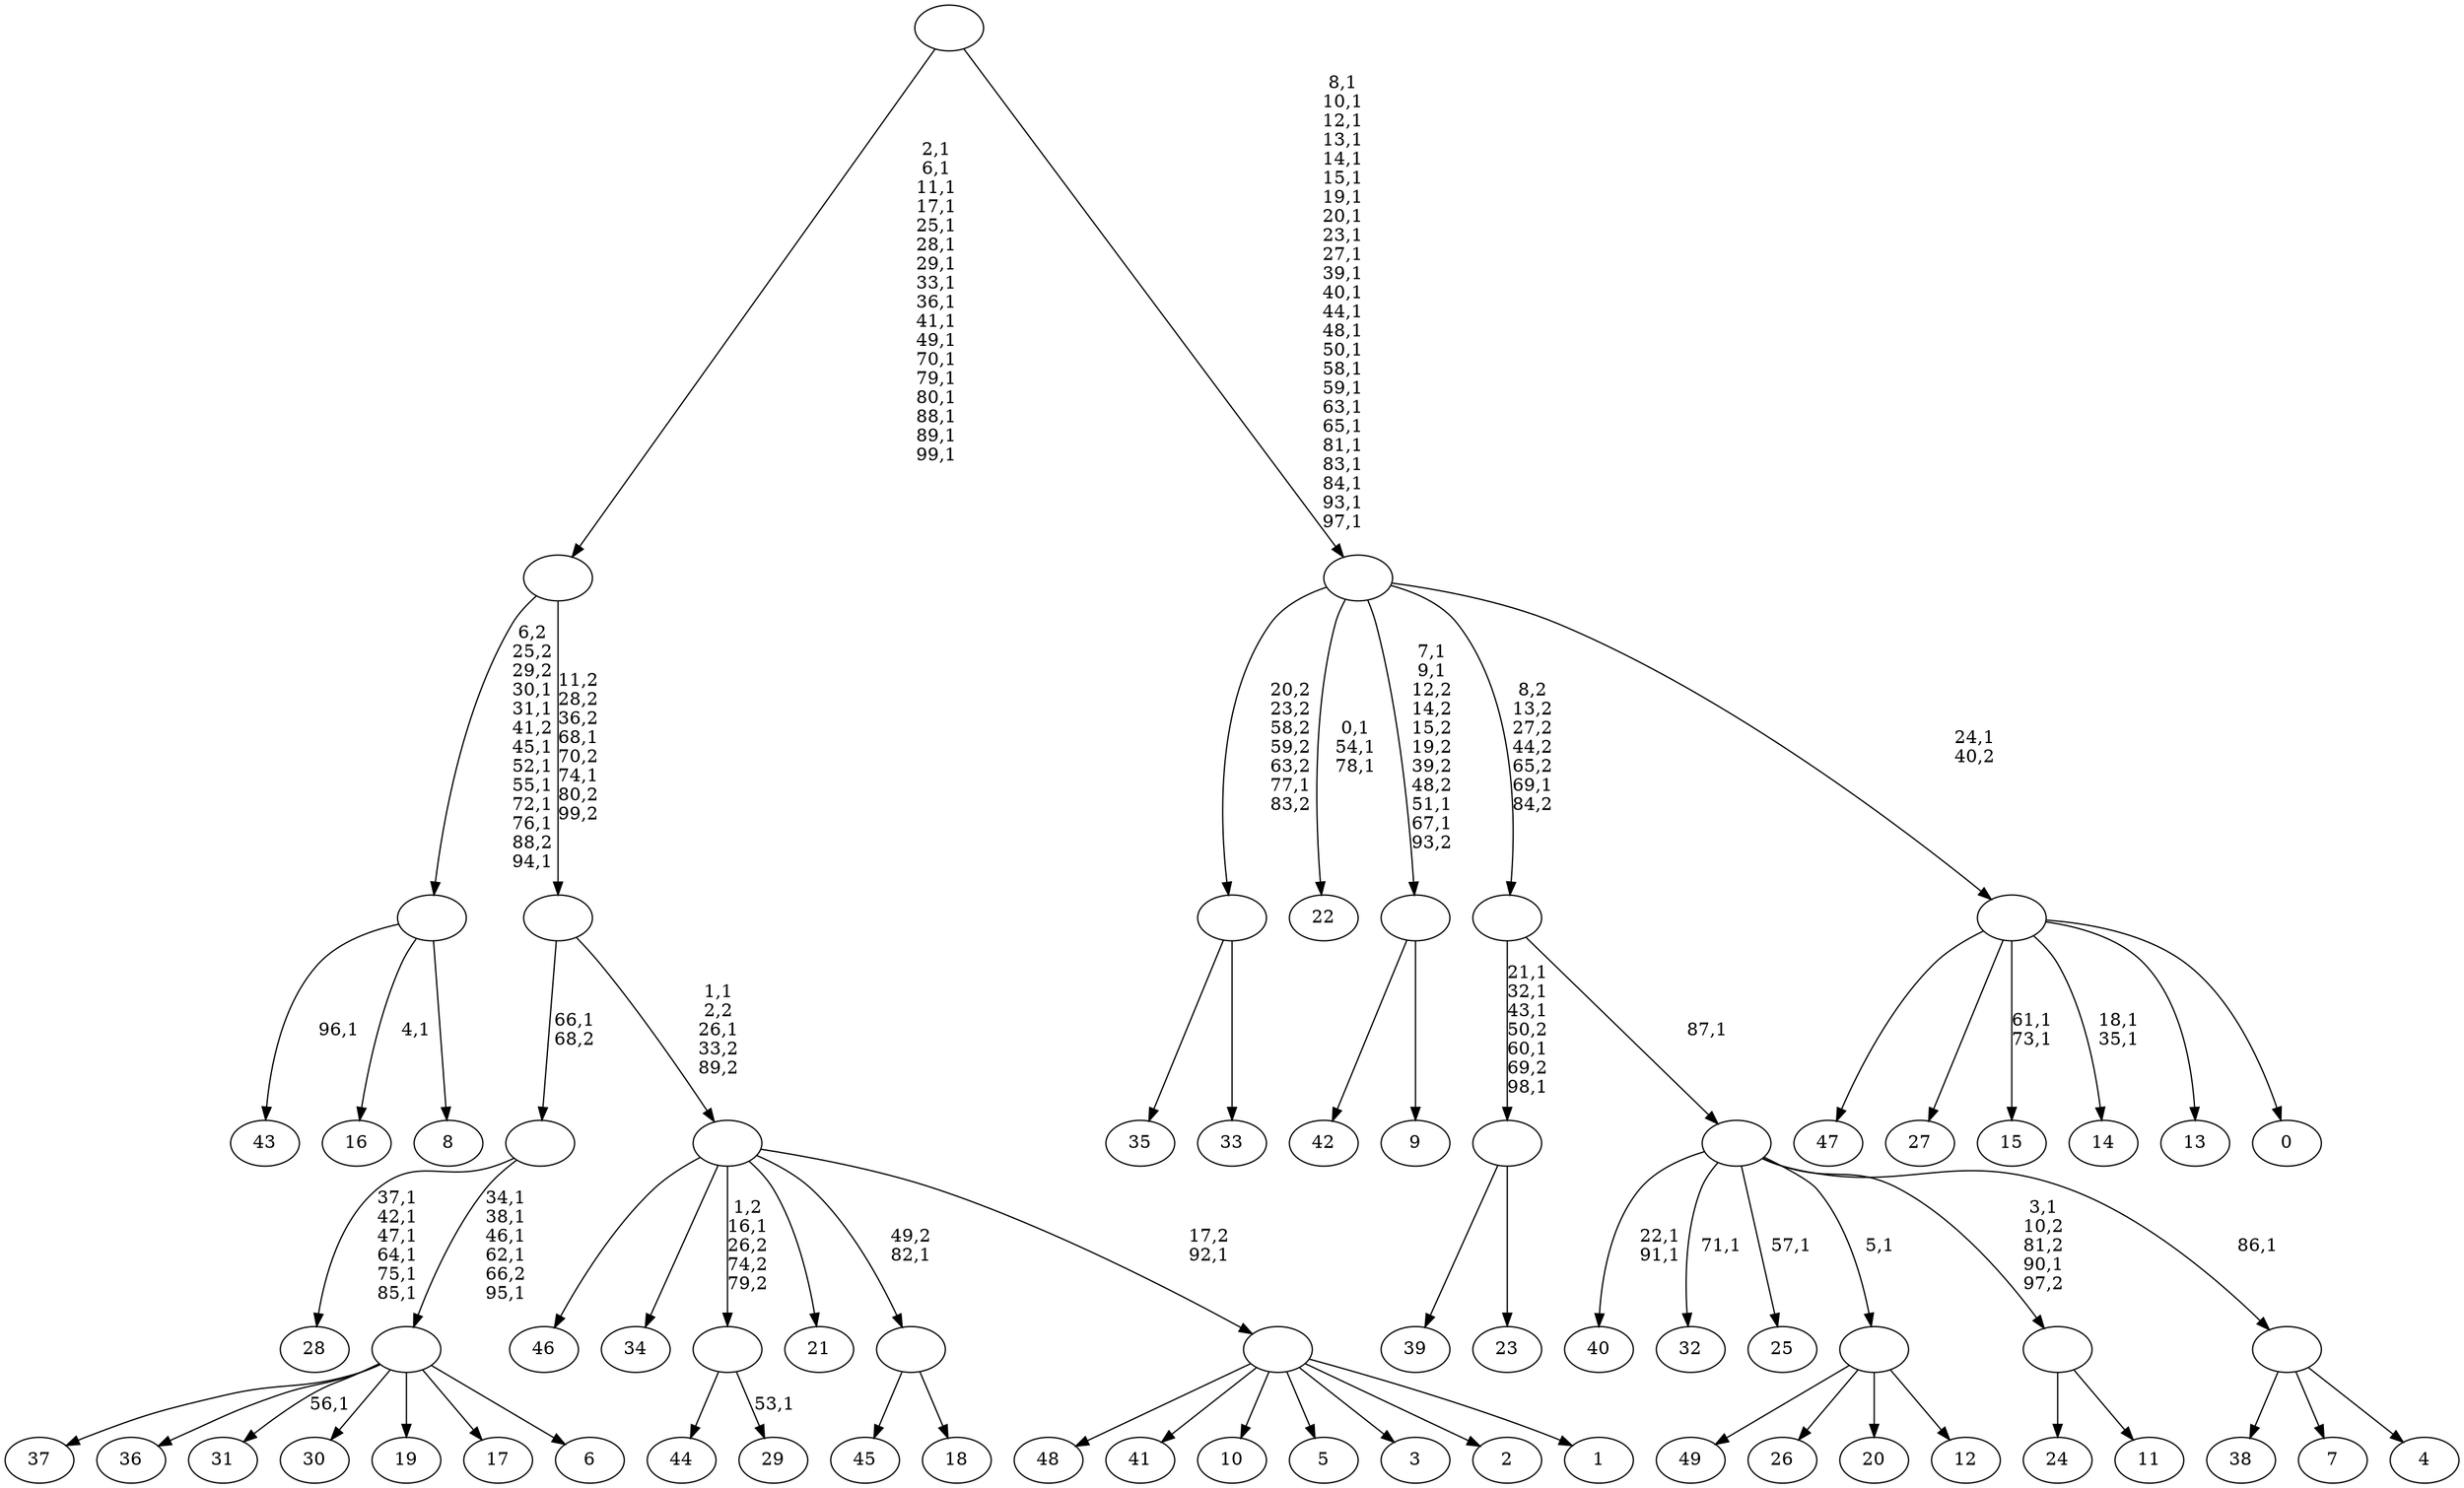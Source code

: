 digraph T {
	150 [label="49"]
	149 [label="48"]
	148 [label="47"]
	147 [label="46"]
	146 [label="45"]
	145 [label="44"]
	144 [label="43"]
	142 [label="42"]
	141 [label="41"]
	140 [label="40"]
	137 [label="39"]
	136 [label="38"]
	135 [label="37"]
	134 [label="36"]
	133 [label="35"]
	132 [label="34"]
	131 [label="33"]
	130 [label=""]
	129 [label="32"]
	127 [label="31"]
	125 [label="30"]
	124 [label="29"]
	122 [label=""]
	121 [label="28"]
	114 [label="27"]
	113 [label="26"]
	112 [label="25"]
	110 [label="24"]
	109 [label="23"]
	108 [label=""]
	103 [label="22"]
	99 [label="21"]
	98 [label="20"]
	97 [label="19"]
	96 [label="18"]
	95 [label=""]
	94 [label="17"]
	93 [label="16"]
	91 [label="15"]
	88 [label="14"]
	85 [label="13"]
	84 [label="12"]
	83 [label=""]
	82 [label="11"]
	81 [label=""]
	79 [label="10"]
	78 [label="9"]
	77 [label=""]
	73 [label="8"]
	72 [label=""]
	64 [label="7"]
	63 [label="6"]
	62 [label=""]
	57 [label=""]
	56 [label="5"]
	55 [label="4"]
	54 [label=""]
	53 [label=""]
	52 [label=""]
	51 [label="3"]
	50 [label="2"]
	49 [label="1"]
	48 [label=""]
	47 [label=""]
	45 [label=""]
	43 [label=""]
	26 [label="0"]
	25 [label=""]
	24 [label=""]
	0 [label=""]
	130 -> 133 [label=""]
	130 -> 131 [label=""]
	122 -> 124 [label="53,1"]
	122 -> 145 [label=""]
	108 -> 137 [label=""]
	108 -> 109 [label=""]
	95 -> 146 [label=""]
	95 -> 96 [label=""]
	83 -> 150 [label=""]
	83 -> 113 [label=""]
	83 -> 98 [label=""]
	83 -> 84 [label=""]
	81 -> 110 [label=""]
	81 -> 82 [label=""]
	77 -> 142 [label=""]
	77 -> 78 [label=""]
	72 -> 93 [label="4,1"]
	72 -> 144 [label="96,1"]
	72 -> 73 [label=""]
	62 -> 127 [label="56,1"]
	62 -> 135 [label=""]
	62 -> 134 [label=""]
	62 -> 125 [label=""]
	62 -> 97 [label=""]
	62 -> 94 [label=""]
	62 -> 63 [label=""]
	57 -> 62 [label="34,1\n38,1\n46,1\n62,1\n66,2\n95,1"]
	57 -> 121 [label="37,1\n42,1\n47,1\n64,1\n75,1\n85,1"]
	54 -> 136 [label=""]
	54 -> 64 [label=""]
	54 -> 55 [label=""]
	53 -> 81 [label="3,1\n10,2\n81,2\n90,1\n97,2"]
	53 -> 112 [label="57,1"]
	53 -> 129 [label="71,1"]
	53 -> 140 [label="22,1\n91,1"]
	53 -> 83 [label="5,1"]
	53 -> 54 [label="86,1"]
	52 -> 108 [label="21,1\n32,1\n43,1\n50,2\n60,1\n69,2\n98,1"]
	52 -> 53 [label="87,1"]
	48 -> 149 [label=""]
	48 -> 141 [label=""]
	48 -> 79 [label=""]
	48 -> 56 [label=""]
	48 -> 51 [label=""]
	48 -> 50 [label=""]
	48 -> 49 [label=""]
	47 -> 147 [label=""]
	47 -> 132 [label=""]
	47 -> 122 [label="1,2\n16,1\n26,2\n74,2\n79,2"]
	47 -> 99 [label=""]
	47 -> 95 [label="49,2\n82,1"]
	47 -> 48 [label="17,2\n92,1"]
	45 -> 47 [label="1,1\n2,2\n26,1\n33,2\n89,2"]
	45 -> 57 [label="66,1\n68,2"]
	43 -> 45 [label="11,2\n28,2\n36,2\n68,1\n70,2\n74,1\n80,2\n99,2"]
	43 -> 72 [label="6,2\n25,2\n29,2\n30,1\n31,1\n41,2\n45,1\n52,1\n55,1\n72,1\n76,1\n88,2\n94,1"]
	25 -> 88 [label="18,1\n35,1"]
	25 -> 91 [label="61,1\n73,1"]
	25 -> 148 [label=""]
	25 -> 114 [label=""]
	25 -> 85 [label=""]
	25 -> 26 [label=""]
	24 -> 77 [label="7,1\n9,1\n12,2\n14,2\n15,2\n19,2\n39,2\n48,2\n51,1\n67,1\n93,2"]
	24 -> 103 [label="0,1\n54,1\n78,1"]
	24 -> 130 [label="20,2\n23,2\n58,2\n59,2\n63,2\n77,1\n83,2"]
	24 -> 52 [label="8,2\n13,2\n27,2\n44,2\n65,2\n69,1\n84,2"]
	24 -> 25 [label="24,1\n40,2"]
	0 -> 24 [label="8,1\n10,1\n12,1\n13,1\n14,1\n15,1\n19,1\n20,1\n23,1\n27,1\n39,1\n40,1\n44,1\n48,1\n50,1\n58,1\n59,1\n63,1\n65,1\n81,1\n83,1\n84,1\n93,1\n97,1"]
	0 -> 43 [label="2,1\n6,1\n11,1\n17,1\n25,1\n28,1\n29,1\n33,1\n36,1\n41,1\n49,1\n70,1\n79,1\n80,1\n88,1\n89,1\n99,1"]
}
